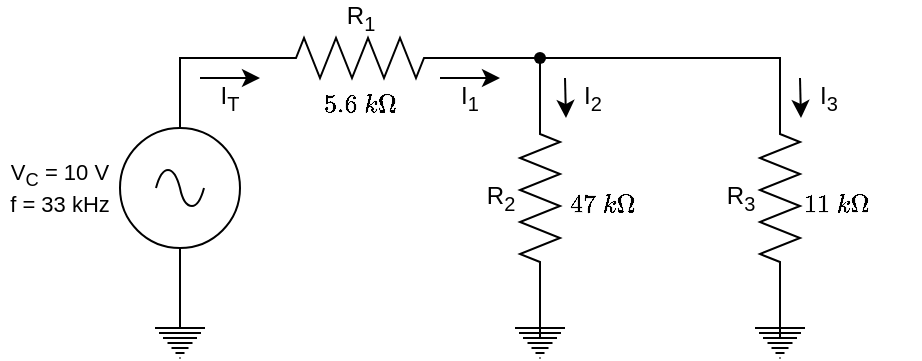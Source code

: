 <mxfile version="28.2.5">
  <diagram name="Page-1" id="FtqPRwKNyyrF7hTK9cLB">
    <mxGraphModel dx="648" dy="364" grid="1" gridSize="10" guides="1" tooltips="1" connect="1" arrows="1" fold="1" page="1" pageScale="1" pageWidth="827" pageHeight="1169" math="1" shadow="0">
      <root>
        <mxCell id="0" />
        <mxCell id="1" parent="0" />
        <mxCell id="0soFQABv0CjfH6nLSh6V-3" value="$$5.6\ k\Omega$$" style="text;strokeColor=none;align=center;fillColor=none;html=1;verticalAlign=middle;whiteSpace=wrap;rounded=0;fontFamily=Helvetica;fontSize=11;fontColor=default;labelBackgroundColor=default;" parent="1" vertex="1">
          <mxGeometry x="320" y="110" width="60" height="25" as="geometry" />
        </mxCell>
        <mxCell id="AlH88vz9NlczsbfMKdag-6" value="V&lt;sub&gt;C&lt;/sub&gt; = 10 V&lt;br&gt;f = 33 kHz" style="text;strokeColor=none;align=center;fillColor=none;html=1;verticalAlign=middle;whiteSpace=wrap;rounded=0;fontFamily=Helvetica;fontSize=11;fontColor=default;labelBackgroundColor=default;convertToSvg=1;" parent="1" vertex="1">
          <mxGeometry x="170" y="147.5" width="60" height="35" as="geometry" />
        </mxCell>
        <mxCell id="AlH88vz9NlczsbfMKdag-7" value="$$47\ k\Omega$$" style="text;strokeColor=none;align=left;fillColor=none;html=1;verticalAlign=middle;whiteSpace=wrap;rounded=0;fontFamily=Helvetica;fontSize=11;fontColor=default;labelBackgroundColor=default;" parent="1" vertex="1">
          <mxGeometry x="452.5" y="160" width="60" height="25" as="geometry" />
        </mxCell>
        <mxCell id="AlH88vz9NlczsbfMKdag-2" value="" style="edgeStyle=orthogonalEdgeStyle;rounded=0;orthogonalLoop=1;jettySize=auto;html=1;endArrow=none;endFill=0;exitX=0.5;exitY=0;exitDx=0;exitDy=0;exitPerimeter=0;" parent="1" source="8TD7Sc-Al0YVAq8Xacdx-11" target="AlH88vz9NlczsbfMKdag-1" edge="1">
          <mxGeometry relative="1" as="geometry">
            <mxPoint x="260.017" y="215" as="sourcePoint" />
          </mxGeometry>
        </mxCell>
        <mxCell id="0soFQABv0CjfH6nLSh6V-12" value="" style="edgeStyle=orthogonalEdgeStyle;shape=connector;rounded=0;orthogonalLoop=1;jettySize=auto;html=1;strokeColor=default;align=center;verticalAlign=middle;fontFamily=Helvetica;fontSize=11;fontColor=default;labelBackgroundColor=default;endArrow=none;endFill=0;" parent="1" source="8TD7Sc-Al0YVAq8Xacdx-5" target="0soFQABv0CjfH6nLSh6V-7" edge="1">
          <mxGeometry relative="1" as="geometry" />
        </mxCell>
        <mxCell id="8TD7Sc-Al0YVAq8Xacdx-5" value="R&lt;sub&gt;2&lt;/sub&gt;" style="pointerEvents=1;verticalLabelPosition=top;shadow=0;dashed=0;align=center;html=1;verticalAlign=middle;shape=mxgraph.electrical.resistors.resistor_2;labelPosition=center;rotation=90;horizontal=0;convertToSvg=1;" parent="1" vertex="1">
          <mxGeometry x="390" y="160" width="100" height="20" as="geometry" />
        </mxCell>
        <mxCell id="8TD7Sc-Al0YVAq8Xacdx-11" value="" style="pointerEvents=1;verticalLabelPosition=bottom;shadow=0;dashed=0;align=center;html=1;verticalAlign=top;shape=mxgraph.electrical.signal_sources.protective_earth;fontFamily=Helvetica;fontSize=11;fontColor=default;labelBackgroundColor=default;convertToSvg=1;" parent="1" vertex="1">
          <mxGeometry x="247.5" y="230" width="25" height="20" as="geometry" />
        </mxCell>
        <mxCell id="0soFQABv0CjfH6nLSh6V-20" value="" style="edgeStyle=orthogonalEdgeStyle;shape=connector;rounded=0;orthogonalLoop=1;jettySize=auto;html=1;strokeColor=default;align=center;verticalAlign=middle;fontFamily=Helvetica;fontSize=11;fontColor=default;labelBackgroundColor=default;endArrow=none;endFill=0;" parent="1" source="8TD7Sc-Al0YVAq8Xacdx-12" target="8TD7Sc-Al0YVAq8Xacdx-5" edge="1">
          <mxGeometry relative="1" as="geometry" />
        </mxCell>
        <mxCell id="8TD7Sc-Al0YVAq8Xacdx-12" value="" style="pointerEvents=1;verticalLabelPosition=bottom;shadow=0;dashed=0;align=center;html=1;verticalAlign=top;shape=mxgraph.electrical.signal_sources.protective_earth;fontFamily=Helvetica;fontSize=11;fontColor=default;labelBackgroundColor=default;convertToSvg=1;" parent="1" vertex="1">
          <mxGeometry x="427.5" y="230" width="25" height="20" as="geometry" />
        </mxCell>
        <mxCell id="cbDGkQWJuYwPWCHL0V61-1" value="" style="edgeStyle=none;orthogonalLoop=1;jettySize=auto;html=1;rounded=0;" parent="1" edge="1">
          <mxGeometry width="80" relative="1" as="geometry">
            <mxPoint x="270" y="110" as="sourcePoint" />
            <mxPoint x="300" y="110" as="targetPoint" />
            <Array as="points" />
          </mxGeometry>
        </mxCell>
        <mxCell id="cbDGkQWJuYwPWCHL0V61-2" value="I&lt;sub&gt;T&lt;/sub&gt;" style="text;strokeColor=none;align=center;fillColor=none;html=1;verticalAlign=middle;whiteSpace=wrap;rounded=0;convertToSvg=1;" parent="1" vertex="1">
          <mxGeometry x="270" y="110" width="30" height="20" as="geometry" />
        </mxCell>
        <mxCell id="AlH88vz9NlczsbfMKdag-1" value="" style="pointerEvents=1;verticalLabelPosition=bottom;shadow=0;dashed=0;align=center;html=1;verticalAlign=top;shape=mxgraph.electrical.signal_sources.source;aspect=fixed;points=[[0.5,0,0],[1,0.5,0],[0.5,1,0],[0,0.5,0]];elSignalType=ac;" parent="1" vertex="1">
          <mxGeometry x="230" y="135" width="60" height="60" as="geometry" />
        </mxCell>
        <mxCell id="0soFQABv0CjfH6nLSh6V-1" value="$$11\ k\Omega$$" style="text;strokeColor=none;align=left;fillColor=none;html=1;verticalAlign=middle;whiteSpace=wrap;rounded=0;fontFamily=Helvetica;fontSize=11;fontColor=default;labelBackgroundColor=default;" parent="1" vertex="1">
          <mxGeometry x="570" y="160" width="60" height="25" as="geometry" />
        </mxCell>
        <mxCell id="0soFQABv0CjfH6nLSh6V-15" style="edgeStyle=orthogonalEdgeStyle;shape=connector;rounded=0;orthogonalLoop=1;jettySize=auto;html=1;exitX=0;exitY=0.5;exitDx=0;exitDy=0;exitPerimeter=0;strokeColor=default;align=center;verticalAlign=middle;fontFamily=Helvetica;fontSize=11;fontColor=default;labelBackgroundColor=default;endArrow=none;endFill=0;" parent="1" source="0soFQABv0CjfH6nLSh6V-2" target="0soFQABv0CjfH6nLSh6V-7" edge="1">
          <mxGeometry relative="1" as="geometry">
            <Array as="points">
              <mxPoint x="560" y="100" />
            </Array>
          </mxGeometry>
        </mxCell>
        <mxCell id="0soFQABv0CjfH6nLSh6V-2" value="R&lt;sub&gt;3&lt;/sub&gt;" style="pointerEvents=1;verticalLabelPosition=top;shadow=0;dashed=0;align=center;html=1;verticalAlign=middle;shape=mxgraph.electrical.resistors.resistor_2;labelPosition=center;rotation=90;horizontal=0;convertToSvg=1;" parent="1" vertex="1">
          <mxGeometry x="510" y="160" width="100" height="20" as="geometry" />
        </mxCell>
        <mxCell id="0soFQABv0CjfH6nLSh6V-9" value="" style="edgeStyle=orthogonalEdgeStyle;shape=connector;rounded=0;orthogonalLoop=1;jettySize=auto;html=1;strokeColor=default;align=center;verticalAlign=middle;fontFamily=Helvetica;fontSize=11;fontColor=default;labelBackgroundColor=default;endArrow=none;endFill=0;" parent="1" source="0soFQABv0CjfH6nLSh6V-4" target="0soFQABv0CjfH6nLSh6V-7" edge="1">
          <mxGeometry relative="1" as="geometry" />
        </mxCell>
        <mxCell id="0soFQABv0CjfH6nLSh6V-4" value="R&lt;sub&gt;1&lt;/sub&gt;" style="pointerEvents=1;verticalLabelPosition=top;shadow=0;dashed=0;align=center;html=1;verticalAlign=middle;shape=mxgraph.electrical.resistors.resistor_2;labelPosition=center;rotation=0;horizontal=1;convertToSvg=1;spacing=0;" parent="1" vertex="1">
          <mxGeometry x="300" y="90" width="100" height="20" as="geometry" />
        </mxCell>
        <mxCell id="0soFQABv0CjfH6nLSh6V-7" value="" style="shape=waypoint;sketch=0;size=6;pointerEvents=1;points=[];fillColor=default;resizable=0;rotatable=0;perimeter=centerPerimeter;snapToPoint=1;shadow=0;dashed=0;horizontal=0;" parent="1" vertex="1">
          <mxGeometry x="430" y="90" width="20" height="20" as="geometry" />
        </mxCell>
        <mxCell id="0soFQABv0CjfH6nLSh6V-21" value="" style="edgeStyle=orthogonalEdgeStyle;shape=connector;rounded=0;orthogonalLoop=1;jettySize=auto;html=1;strokeColor=default;align=center;verticalAlign=middle;fontFamily=Helvetica;fontSize=11;fontColor=default;labelBackgroundColor=default;endArrow=none;endFill=0;" parent="1" source="0soFQABv0CjfH6nLSh6V-19" target="0soFQABv0CjfH6nLSh6V-2" edge="1">
          <mxGeometry relative="1" as="geometry" />
        </mxCell>
        <mxCell id="0soFQABv0CjfH6nLSh6V-19" value="" style="pointerEvents=1;verticalLabelPosition=bottom;shadow=0;dashed=0;align=center;html=1;verticalAlign=top;shape=mxgraph.electrical.signal_sources.protective_earth;fontFamily=Helvetica;fontSize=11;fontColor=default;labelBackgroundColor=default;convertToSvg=1;" parent="1" vertex="1">
          <mxGeometry x="547.5" y="230" width="25" height="20" as="geometry" />
        </mxCell>
        <mxCell id="0soFQABv0CjfH6nLSh6V-22" style="edgeStyle=orthogonalEdgeStyle;shape=connector;rounded=0;orthogonalLoop=1;jettySize=auto;html=1;exitX=0;exitY=0.5;exitDx=0;exitDy=0;exitPerimeter=0;entryX=0.5;entryY=0;entryDx=0;entryDy=0;entryPerimeter=0;strokeColor=default;align=center;verticalAlign=middle;fontFamily=Helvetica;fontSize=11;fontColor=default;labelBackgroundColor=default;endArrow=none;endFill=0;" parent="1" source="0soFQABv0CjfH6nLSh6V-4" target="AlH88vz9NlczsbfMKdag-1" edge="1">
          <mxGeometry relative="1" as="geometry" />
        </mxCell>
        <mxCell id="0soFQABv0CjfH6nLSh6V-23" value="" style="edgeStyle=none;orthogonalLoop=1;jettySize=auto;html=1;rounded=0;" parent="1" edge="1">
          <mxGeometry width="80" relative="1" as="geometry">
            <mxPoint x="390" y="110" as="sourcePoint" />
            <mxPoint x="420" y="110" as="targetPoint" />
            <Array as="points" />
          </mxGeometry>
        </mxCell>
        <mxCell id="0soFQABv0CjfH6nLSh6V-24" value="I&lt;sub&gt;1&lt;/sub&gt;" style="text;strokeColor=none;align=center;fillColor=none;html=1;verticalAlign=middle;whiteSpace=wrap;rounded=0;convertToSvg=1;" parent="1" vertex="1">
          <mxGeometry x="390" y="110" width="30" height="20" as="geometry" />
        </mxCell>
        <mxCell id="0soFQABv0CjfH6nLSh6V-26" value="" style="edgeStyle=none;orthogonalLoop=1;jettySize=auto;html=1;rounded=0;" parent="1" edge="1">
          <mxGeometry width="80" relative="1" as="geometry">
            <mxPoint x="452.5" y="110" as="sourcePoint" />
            <mxPoint x="453" y="130" as="targetPoint" />
            <Array as="points" />
          </mxGeometry>
        </mxCell>
        <mxCell id="0soFQABv0CjfH6nLSh6V-27" value="I&lt;sub&gt;2&lt;/sub&gt;" style="text;strokeColor=none;align=left;fillColor=none;html=1;verticalAlign=middle;whiteSpace=wrap;rounded=0;convertToSvg=1;" parent="1" vertex="1">
          <mxGeometry x="460" y="110" width="30" height="20" as="geometry" />
        </mxCell>
        <mxCell id="0soFQABv0CjfH6nLSh6V-28" value="" style="edgeStyle=none;orthogonalLoop=1;jettySize=auto;html=1;rounded=0;" parent="1" edge="1">
          <mxGeometry width="80" relative="1" as="geometry">
            <mxPoint x="570" y="110" as="sourcePoint" />
            <mxPoint x="570.5" y="130" as="targetPoint" />
            <Array as="points" />
          </mxGeometry>
        </mxCell>
        <mxCell id="0soFQABv0CjfH6nLSh6V-29" value="I&lt;sub&gt;3&lt;/sub&gt;" style="text;strokeColor=none;align=left;fillColor=none;html=1;verticalAlign=middle;whiteSpace=wrap;rounded=0;convertToSvg=1;" parent="1" vertex="1">
          <mxGeometry x="577.5" y="110" width="30" height="20" as="geometry" />
        </mxCell>
      </root>
    </mxGraphModel>
  </diagram>
</mxfile>
